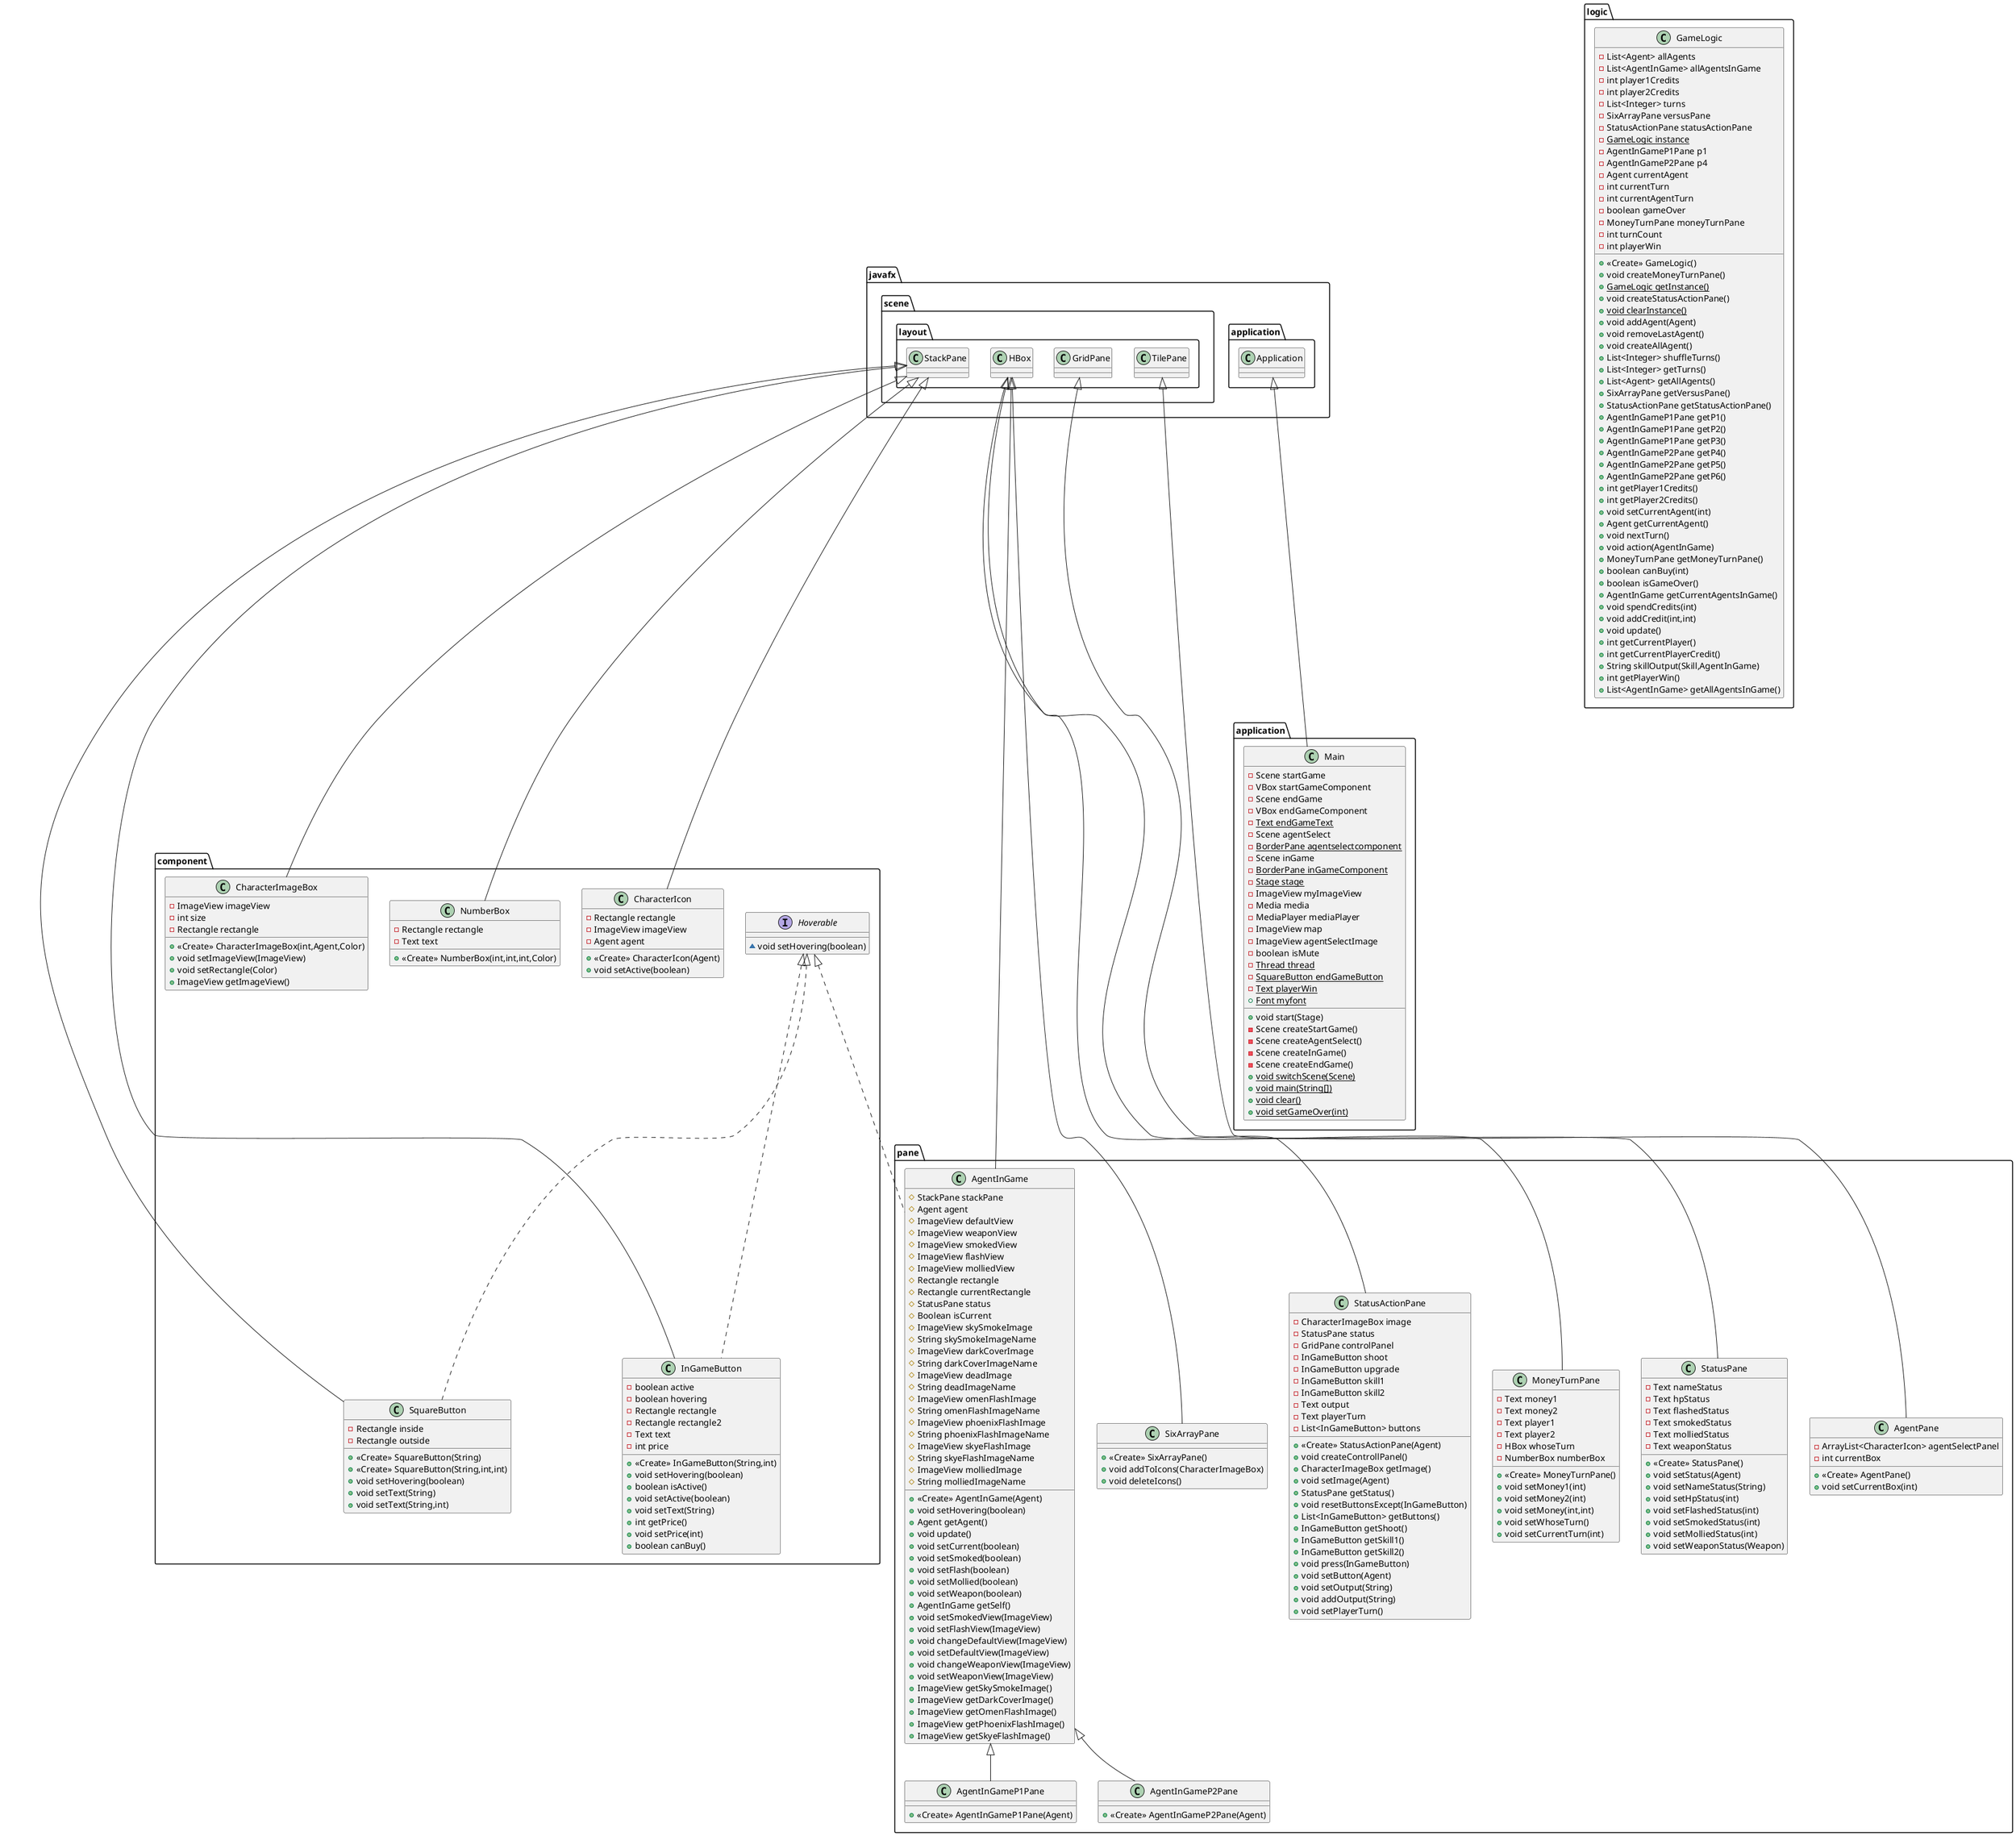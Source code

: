 @startuml
interface component.Hoverable {
~ void setHovering(boolean)
}
class component.InGameButton {
- boolean active
- boolean hovering
- Rectangle rectangle
- Rectangle rectangle2
- Text text
- int price
+ <<Create>> InGameButton(String,int)
+ void setHovering(boolean)
+ boolean isActive()
+ void setActive(boolean)
+ void setText(String)
+ int getPrice()
+ void setPrice(int)
+ boolean canBuy()
}
class pane.SixArrayPane {
+ <<Create>> SixArrayPane()
+ void addToIcons(CharacterImageBox)
+ void deleteIcons()
}
class component.CharacterImageBox {
- ImageView imageView
- int size
- Rectangle rectangle
+ <<Create>> CharacterImageBox(int,Agent,Color)
+ void setImageView(ImageView)
+ void setRectangle(Color)
+ ImageView getImageView()
}
class pane.AgentInGame {
# StackPane stackPane
# Agent agent
# ImageView defaultView
# ImageView weaponView
# ImageView smokedView
# ImageView flashView
# ImageView molliedView
# Rectangle rectangle
# Rectangle currentRectangle
# StatusPane status
# Boolean isCurrent
# ImageView skySmokeImage
# String skySmokeImageName
# ImageView darkCoverImage
# String darkCoverImageName
# ImageView deadImage
# String deadImageName
# ImageView omenFlashImage
# String omenFlashImageName
# ImageView phoenixFlashImage
# String phoenixFlashImageName
# ImageView skyeFlashImage
# String skyeFlashImageName
# ImageView molliedImage
# String molliedImageName
+ <<Create>> AgentInGame(Agent)
+ void setHovering(boolean)
+ Agent getAgent()
+ void update()
+ void setCurrent(boolean)
+ void setSmoked(boolean)
+ void setFlash(boolean)
+ void setMollied(boolean)
+ void setWeapon(boolean)
+ AgentInGame getSelf()
+ void setSmokedView(ImageView)
+ void setFlashView(ImageView)
+ void changeDefaultView(ImageView)
+ void setDefaultView(ImageView)
+ void changeWeaponView(ImageView)
+ void setWeaponView(ImageView)
+ ImageView getSkySmokeImage()
+ ImageView getDarkCoverImage()
+ ImageView getOmenFlashImage()
+ ImageView getPhoenixFlashImage()
+ ImageView getSkyeFlashImage()
}
class pane.StatusActionPane {
- CharacterImageBox image
- StatusPane status
- GridPane controlPanel
- InGameButton shoot
- InGameButton upgrade
- InGameButton skill1
- InGameButton skill2
- Text output
- Text playerTurn
- List<InGameButton> buttons
+ <<Create>> StatusActionPane(Agent)
+ void createControllPanel()
+ CharacterImageBox getImage()
+ void setImage(Agent)
+ StatusPane getStatus()
+ void resetButtonsExcept(InGameButton)
+ List<InGameButton> getButtons()
+ InGameButton getShoot()
+ InGameButton getSkill1()
+ InGameButton getSkill2()
+ void press(InGameButton)
+ void setButton(Agent)
+ void setOutput(String)
+ void addOutput(String)
+ void setPlayerTurn()
}
class application.Main {
- Scene startGame
- VBox startGameComponent
- Scene endGame
- VBox endGameComponent
- {static} Text endGameText
- Scene agentSelect
- {static} BorderPane agentselectcomponent
- Scene inGame
- {static} BorderPane inGameComponent
- {static} Stage stage
- ImageView myImageView
- Media media
- MediaPlayer mediaPlayer
- ImageView map
- ImageView agentSelectImage
- boolean isMute
- {static} Thread thread
- {static} SquareButton endGameButton
- {static} Text playerWin
+ {static} Font myfont
+ void start(Stage)
- Scene createStartGame()
- Scene createAgentSelect()
- Scene createInGame()
- Scene createEndGame()
+ {static} void switchScene(Scene)
+ {static} void main(String[])
+ {static} void clear()
+ {static} void setGameOver(int)
}
class pane.StatusPane {
- Text nameStatus
- Text hpStatus
- Text flashedStatus
- Text smokedStatus
- Text molliedStatus
- Text weaponStatus
+ <<Create>> StatusPane()
+ void setStatus(Agent)
+ void setNameStatus(String)
+ void setHpStatus(int)
+ void setFlashedStatus(int)
+ void setSmokedStatus(int)
+ void setMolliedStatus(int)
+ void setWeaponStatus(Weapon)
}
class logic.GameLogic {
- List<Agent> allAgents
- List<AgentInGame> allAgentsInGame
- int player1Credits
- int player2Credits
- List<Integer> turns
- SixArrayPane versusPane
- StatusActionPane statusActionPane
- {static} GameLogic instance
- AgentInGameP1Pane p1
- AgentInGameP2Pane p4
- Agent currentAgent
- int currentTurn
- int currentAgentTurn
- boolean gameOver
- MoneyTurnPane moneyTurnPane
- int turnCount
- int playerWin
+ <<Create>> GameLogic()
+ void createMoneyTurnPane()
+ {static} GameLogic getInstance()
+ void createStatusActionPane()
+ {static} void clearInstance()
+ void addAgent(Agent)
+ void removeLastAgent()
+ void createAllAgent()
+ List<Integer> shuffleTurns()
+ List<Integer> getTurns()
+ List<Agent> getAllAgents()
+ SixArrayPane getVersusPane()
+ StatusActionPane getStatusActionPane()
+ AgentInGameP1Pane getP1()
+ AgentInGameP1Pane getP2()
+ AgentInGameP1Pane getP3()
+ AgentInGameP2Pane getP4()
+ AgentInGameP2Pane getP5()
+ AgentInGameP2Pane getP6()
+ int getPlayer1Credits()
+ int getPlayer2Credits()
+ void setCurrentAgent(int)
+ Agent getCurrentAgent()
+ void nextTurn()
+ void action(AgentInGame)
+ MoneyTurnPane getMoneyTurnPane()
+ boolean canBuy(int)
+ boolean isGameOver()
+ AgentInGame getCurrentAgentsInGame()
+ void spendCredits(int)
+ void addCredit(int,int)
+ void update()
+ int getCurrentPlayer()
+ int getCurrentPlayerCredit()
+ String skillOutput(Skill,AgentInGame)
+ int getPlayerWin()
+ List<AgentInGame> getAllAgentsInGame()
}
class pane.AgentInGameP1Pane {
+ <<Create>> AgentInGameP1Pane(Agent)
}
class pane.AgentPane {
- ArrayList<CharacterIcon> agentSelectPanel
- int currentBox
+ <<Create>> AgentPane()
+ void setCurrentBox(int)
}
class component.CharacterIcon {
- Rectangle rectangle
- ImageView imageView
- Agent agent
+ <<Create>> CharacterIcon(Agent)
+ void setActive(boolean)
}
class component.SquareButton {
- Rectangle inside
- Rectangle outside
+ <<Create>> SquareButton(String)
+ <<Create>> SquareButton(String,int,int)
+ void setHovering(boolean)
+ void setText(String)
+ void setText(String,int)
}
class pane.MoneyTurnPane {
- Text money1
- Text money2
- Text player1
- Text player2
- HBox whoseTurn
- NumberBox numberBox
+ <<Create>> MoneyTurnPane()
+ void setMoney1(int)
+ void setMoney2(int)
+ void setMoney(int,int)
+ void setWhoseTurn()
+ void setCurrentTurn(int)
}
class component.NumberBox {
- Rectangle rectangle
- Text text
+ <<Create>> NumberBox(int,int,int,Color)
}
class pane.AgentInGameP2Pane {
+ <<Create>> AgentInGameP2Pane(Agent)
}


component.Hoverable <|.. component.InGameButton
javafx.scene.layout.StackPane <|-- component.InGameButton
javafx.scene.layout.HBox <|-- pane.SixArrayPane
javafx.scene.layout.StackPane <|-- component.CharacterImageBox
component.Hoverable <|.. pane.AgentInGame
javafx.scene.layout.HBox <|-- pane.AgentInGame
javafx.scene.layout.HBox <|-- pane.StatusActionPane
javafx.application.Application <|-- application.Main
javafx.scene.layout.GridPane <|-- pane.StatusPane
pane.AgentInGame <|-- pane.AgentInGameP1Pane
javafx.scene.layout.TilePane <|-- pane.AgentPane
javafx.scene.layout.StackPane <|-- component.CharacterIcon
component.Hoverable <|.. component.SquareButton
javafx.scene.layout.StackPane <|-- component.SquareButton
javafx.scene.layout.HBox <|-- pane.MoneyTurnPane
javafx.scene.layout.StackPane <|-- component.NumberBox
pane.AgentInGame <|-- pane.AgentInGameP2Pane
@enduml
